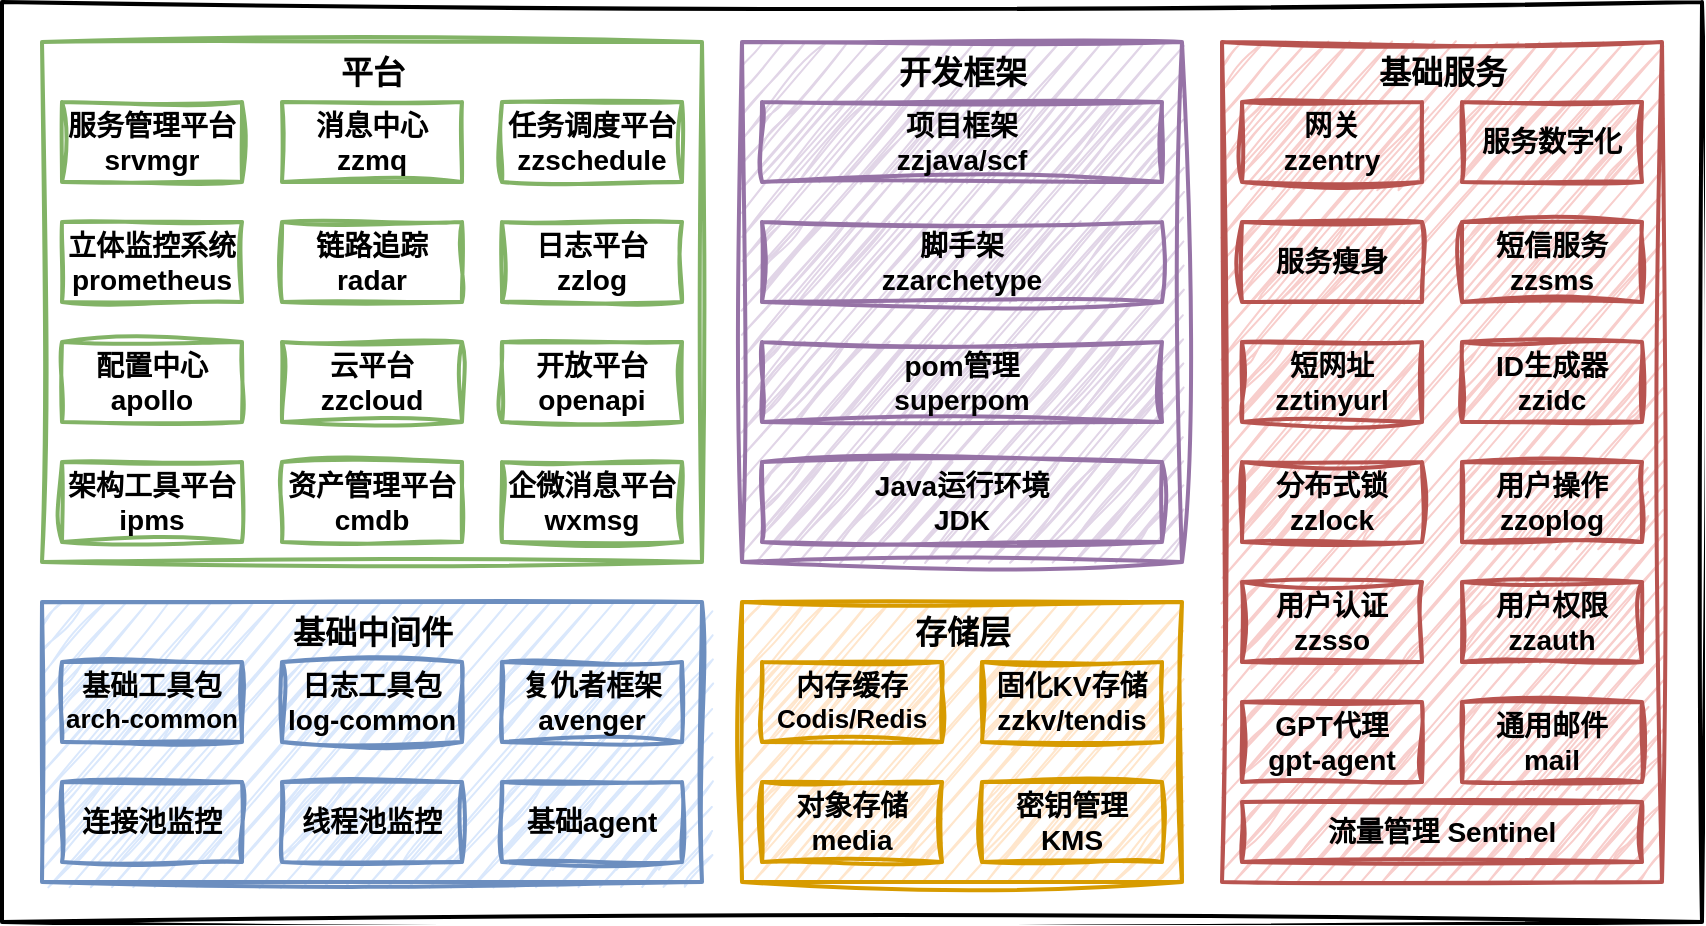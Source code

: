 <mxfile version="24.0.7" type="github">
  <diagram name="第 1 页" id="SzLL3QYjZRhpm81c2RgI">
    <mxGraphModel dx="979" dy="761" grid="1" gridSize="10" guides="1" tooltips="1" connect="1" arrows="1" fold="1" page="1" pageScale="1" pageWidth="827" pageHeight="1169" math="0" shadow="0">
      <root>
        <mxCell id="0" />
        <mxCell id="1" parent="0" />
        <mxCell id="pmjWqj78FuNZf2eYQH-d-1" value="" style="rounded=0;whiteSpace=wrap;html=1;fillColor=none;strokeWidth=2;sketch=1;curveFitting=1;jiggle=2;" vertex="1" parent="1">
          <mxGeometry x="80" y="160" width="850" height="460" as="geometry" />
        </mxCell>
        <mxCell id="pmjWqj78FuNZf2eYQH-d-2" value="" style="rounded=0;whiteSpace=wrap;html=1;fillColor=none;strokeWidth=2;strokeColor=#82b366;sketch=1;curveFitting=1;jiggle=2;" vertex="1" parent="1">
          <mxGeometry x="100" y="180" width="330" height="260" as="geometry" />
        </mxCell>
        <mxCell id="pmjWqj78FuNZf2eYQH-d-3" value="&lt;b&gt;&lt;font style=&quot;font-size: 16px;&quot;&gt;平台&lt;/font&gt;&lt;/b&gt;" style="text;html=1;align=center;verticalAlign=middle;resizable=0;points=[];autosize=1;strokeColor=none;fillColor=none;sketch=1;curveFitting=1;jiggle=2;" vertex="1" parent="1">
          <mxGeometry x="235" y="180" width="60" height="30" as="geometry" />
        </mxCell>
        <mxCell id="pmjWqj78FuNZf2eYQH-d-4" value="&lt;b&gt;&lt;font style=&quot;font-size: 14px;&quot;&gt;服务管理平台&lt;/font&gt;&lt;/b&gt;&lt;div&gt;&lt;b&gt;&lt;font style=&quot;font-size: 14px;&quot;&gt;srvmgr&lt;/font&gt;&lt;/b&gt;&lt;/div&gt;" style="rounded=0;whiteSpace=wrap;html=1;fillColor=none;strokeWidth=2;strokeColor=#82b366;sketch=1;curveFitting=1;jiggle=2;" vertex="1" parent="1">
          <mxGeometry x="110" y="210" width="90" height="40" as="geometry" />
        </mxCell>
        <mxCell id="pmjWqj78FuNZf2eYQH-d-5" value="&lt;span style=&quot;font-size: 14px;&quot;&gt;&lt;b&gt;消息中心&lt;/b&gt;&lt;/span&gt;&lt;br&gt;&lt;div&gt;&lt;span style=&quot;font-size: 14px;&quot;&gt;&lt;b&gt;zzmq&lt;/b&gt;&lt;/span&gt;&lt;/div&gt;" style="rounded=0;whiteSpace=wrap;html=1;fillColor=none;strokeWidth=2;strokeColor=#82b366;sketch=1;curveFitting=1;jiggle=2;" vertex="1" parent="1">
          <mxGeometry x="220" y="210" width="90" height="40" as="geometry" />
        </mxCell>
        <mxCell id="pmjWqj78FuNZf2eYQH-d-6" value="&lt;span style=&quot;font-size: 14px;&quot;&gt;&lt;b&gt;任务调度平台&lt;/b&gt;&lt;/span&gt;&lt;br&gt;&lt;div&gt;&lt;span style=&quot;font-size: 14px;&quot;&gt;&lt;b&gt;zzschedule&lt;/b&gt;&lt;/span&gt;&lt;/div&gt;" style="rounded=0;whiteSpace=wrap;html=1;fillColor=none;strokeWidth=2;strokeColor=#82b366;sketch=1;curveFitting=1;jiggle=2;" vertex="1" parent="1">
          <mxGeometry x="330" y="210" width="90" height="40" as="geometry" />
        </mxCell>
        <mxCell id="pmjWqj78FuNZf2eYQH-d-7" value="&lt;b&gt;&lt;font style=&quot;font-size: 14px;&quot;&gt;配置中心&lt;/font&gt;&lt;/b&gt;&lt;div&gt;&lt;b&gt;&lt;font style=&quot;font-size: 14px;&quot;&gt;apollo&lt;/font&gt;&lt;/b&gt;&lt;/div&gt;" style="rounded=0;whiteSpace=wrap;html=1;fillColor=none;strokeWidth=2;strokeColor=#82b366;sketch=1;curveFitting=1;jiggle=2;" vertex="1" parent="1">
          <mxGeometry x="110" y="330" width="90" height="40" as="geometry" />
        </mxCell>
        <mxCell id="pmjWqj78FuNZf2eYQH-d-8" value="&lt;span style=&quot;font-size: 14px;&quot;&gt;&lt;b&gt;云平台&lt;/b&gt;&lt;/span&gt;&lt;br&gt;&lt;div&gt;&lt;span style=&quot;font-size: 14px;&quot;&gt;&lt;b&gt;zzcloud&lt;/b&gt;&lt;/span&gt;&lt;/div&gt;" style="rounded=0;whiteSpace=wrap;html=1;fillColor=none;strokeWidth=2;strokeColor=#82b366;sketch=1;curveFitting=1;jiggle=2;" vertex="1" parent="1">
          <mxGeometry x="220" y="330" width="90" height="40" as="geometry" />
        </mxCell>
        <mxCell id="pmjWqj78FuNZf2eYQH-d-9" value="&lt;span style=&quot;font-size: 14px;&quot;&gt;&lt;b&gt;开放平台&lt;/b&gt;&lt;/span&gt;&lt;br&gt;&lt;div&gt;&lt;span style=&quot;font-size: 14px;&quot;&gt;&lt;b&gt;openapi&lt;/b&gt;&lt;/span&gt;&lt;/div&gt;" style="rounded=0;whiteSpace=wrap;html=1;fillColor=none;strokeWidth=2;strokeColor=#82b366;sketch=1;curveFitting=1;jiggle=2;" vertex="1" parent="1">
          <mxGeometry x="330" y="330" width="90" height="40" as="geometry" />
        </mxCell>
        <mxCell id="pmjWqj78FuNZf2eYQH-d-10" value="&lt;span style=&quot;font-size: 14px;&quot;&gt;&lt;b&gt;架构工具平台&lt;/b&gt;&lt;/span&gt;&lt;br&gt;&lt;div&gt;&lt;span style=&quot;font-size: 14px;&quot;&gt;&lt;b&gt;ipms&lt;/b&gt;&lt;/span&gt;&lt;/div&gt;" style="rounded=0;whiteSpace=wrap;html=1;fillColor=none;strokeWidth=2;strokeColor=#82b366;sketch=1;curveFitting=1;jiggle=2;" vertex="1" parent="1">
          <mxGeometry x="110" y="390" width="90" height="40" as="geometry" />
        </mxCell>
        <mxCell id="pmjWqj78FuNZf2eYQH-d-11" value="&lt;span style=&quot;font-size: 14px;&quot;&gt;&lt;b&gt;资产管理平台&lt;/b&gt;&lt;/span&gt;&lt;br&gt;&lt;div&gt;&lt;span style=&quot;font-size: 14px;&quot;&gt;&lt;b&gt;cmdb&lt;/b&gt;&lt;/span&gt;&lt;/div&gt;" style="rounded=0;whiteSpace=wrap;html=1;fillColor=none;strokeWidth=2;strokeColor=#82b366;sketch=1;curveFitting=1;jiggle=2;" vertex="1" parent="1">
          <mxGeometry x="220" y="390" width="90" height="40" as="geometry" />
        </mxCell>
        <mxCell id="pmjWqj78FuNZf2eYQH-d-12" value="&lt;span style=&quot;font-size: 14px;&quot;&gt;&lt;b&gt;企微消息平台&lt;/b&gt;&lt;/span&gt;&lt;br&gt;&lt;div&gt;&lt;span style=&quot;font-size: 14px;&quot;&gt;&lt;b&gt;wxmsg&lt;/b&gt;&lt;/span&gt;&lt;/div&gt;" style="rounded=0;whiteSpace=wrap;html=1;fillColor=none;strokeWidth=2;strokeColor=#82b366;sketch=1;curveFitting=1;jiggle=2;" vertex="1" parent="1">
          <mxGeometry x="330" y="390" width="90" height="40" as="geometry" />
        </mxCell>
        <mxCell id="pmjWqj78FuNZf2eYQH-d-14" value="&lt;b&gt;&lt;font style=&quot;font-size: 14px;&quot;&gt;立体监控系统&lt;/font&gt;&lt;/b&gt;&lt;div&gt;&lt;span style=&quot;font-size: 14px;&quot;&gt;&lt;b&gt;prometheus&lt;/b&gt;&lt;/span&gt;&lt;/div&gt;" style="rounded=0;whiteSpace=wrap;html=1;fillColor=none;strokeWidth=2;strokeColor=#82b366;sketch=1;curveFitting=1;jiggle=2;" vertex="1" parent="1">
          <mxGeometry x="110" y="270" width="90" height="40" as="geometry" />
        </mxCell>
        <mxCell id="pmjWqj78FuNZf2eYQH-d-15" value="&lt;span style=&quot;font-size: 14px;&quot;&gt;&lt;b&gt;链路追踪&lt;/b&gt;&lt;/span&gt;&lt;br&gt;&lt;div&gt;&lt;span style=&quot;font-size: 14px;&quot;&gt;&lt;b&gt;radar&lt;/b&gt;&lt;/span&gt;&lt;/div&gt;" style="rounded=0;whiteSpace=wrap;html=1;fillColor=none;strokeWidth=2;strokeColor=#82b366;sketch=1;curveFitting=1;jiggle=2;" vertex="1" parent="1">
          <mxGeometry x="220" y="270" width="90" height="40" as="geometry" />
        </mxCell>
        <mxCell id="pmjWqj78FuNZf2eYQH-d-16" value="&lt;span style=&quot;font-size: 14px;&quot;&gt;&lt;b&gt;日志平台&lt;/b&gt;&lt;/span&gt;&lt;br&gt;&lt;div&gt;&lt;span style=&quot;font-size: 14px;&quot;&gt;&lt;b&gt;zzlog&lt;/b&gt;&lt;/span&gt;&lt;/div&gt;" style="rounded=0;whiteSpace=wrap;html=1;fillColor=none;strokeWidth=2;strokeColor=#82b366;sketch=1;curveFitting=1;jiggle=2;" vertex="1" parent="1">
          <mxGeometry x="330" y="270" width="90" height="40" as="geometry" />
        </mxCell>
        <mxCell id="pmjWqj78FuNZf2eYQH-d-17" value="" style="rounded=0;whiteSpace=wrap;html=1;fillColor=#dae8fc;strokeWidth=2;strokeColor=#6c8ebf;sketch=1;curveFitting=1;jiggle=2;" vertex="1" parent="1">
          <mxGeometry x="100" y="460" width="330" height="140" as="geometry" />
        </mxCell>
        <mxCell id="pmjWqj78FuNZf2eYQH-d-18" value="&lt;span style=&quot;font-size: 16px;&quot;&gt;&lt;b&gt;基础中间件&lt;/b&gt;&lt;/span&gt;" style="text;html=1;align=center;verticalAlign=middle;resizable=0;points=[];autosize=1;strokeColor=none;fillColor=none;sketch=1;curveFitting=1;jiggle=2;" vertex="1" parent="1">
          <mxGeometry x="215" y="460" width="100" height="30" as="geometry" />
        </mxCell>
        <mxCell id="pmjWqj78FuNZf2eYQH-d-19" value="&lt;span style=&quot;font-size: 14px;&quot;&gt;&lt;b&gt;基础工具包&lt;/b&gt;&lt;/span&gt;&lt;div&gt;&lt;b style=&quot;&quot;&gt;&lt;font style=&quot;font-size: 13px;&quot;&gt;arch-common&lt;/font&gt;&lt;/b&gt;&lt;/div&gt;" style="rounded=0;whiteSpace=wrap;html=1;fillColor=#dae8fc;strokeWidth=2;strokeColor=#6c8ebf;sketch=1;curveFitting=1;jiggle=2;" vertex="1" parent="1">
          <mxGeometry x="110" y="490" width="90" height="40" as="geometry" />
        </mxCell>
        <mxCell id="pmjWqj78FuNZf2eYQH-d-20" value="&lt;span style=&quot;font-size: 14px;&quot;&gt;&lt;b&gt;日志工具包&lt;/b&gt;&lt;/span&gt;&lt;br&gt;&lt;div&gt;&lt;span style=&quot;font-size: 14px;&quot;&gt;&lt;b&gt;log-common&lt;/b&gt;&lt;/span&gt;&lt;/div&gt;" style="rounded=0;whiteSpace=wrap;html=1;fillColor=#dae8fc;strokeWidth=2;strokeColor=#6c8ebf;sketch=1;curveFitting=1;jiggle=2;" vertex="1" parent="1">
          <mxGeometry x="220" y="490" width="90" height="40" as="geometry" />
        </mxCell>
        <mxCell id="pmjWqj78FuNZf2eYQH-d-21" value="&lt;span style=&quot;font-size: 14px;&quot;&gt;&lt;b&gt;复仇者框架&lt;/b&gt;&lt;/span&gt;&lt;br&gt;&lt;div&gt;&lt;span style=&quot;font-size: 14px;&quot;&gt;&lt;b&gt;avenger&lt;/b&gt;&lt;/span&gt;&lt;/div&gt;" style="rounded=0;whiteSpace=wrap;html=1;fillColor=#dae8fc;strokeWidth=2;strokeColor=#6c8ebf;sketch=1;curveFitting=1;jiggle=2;" vertex="1" parent="1">
          <mxGeometry x="330" y="490" width="90" height="40" as="geometry" />
        </mxCell>
        <mxCell id="pmjWqj78FuNZf2eYQH-d-28" value="&lt;b&gt;&lt;font style=&quot;font-size: 14px;&quot;&gt;连接池监控&lt;/font&gt;&lt;/b&gt;" style="rounded=0;whiteSpace=wrap;html=1;fillColor=#dae8fc;strokeWidth=2;strokeColor=#6c8ebf;sketch=1;curveFitting=1;jiggle=2;" vertex="1" parent="1">
          <mxGeometry x="110" y="550" width="90" height="40" as="geometry" />
        </mxCell>
        <mxCell id="pmjWqj78FuNZf2eYQH-d-29" value="&lt;span style=&quot;font-size: 14px;&quot;&gt;&lt;b&gt;线程池监控&lt;/b&gt;&lt;/span&gt;" style="rounded=0;whiteSpace=wrap;html=1;fillColor=#dae8fc;strokeWidth=2;strokeColor=#6c8ebf;sketch=1;curveFitting=1;jiggle=2;" vertex="1" parent="1">
          <mxGeometry x="220" y="550" width="90" height="40" as="geometry" />
        </mxCell>
        <mxCell id="pmjWqj78FuNZf2eYQH-d-30" value="&lt;span style=&quot;font-size: 14px;&quot;&gt;&lt;b&gt;基础agent&lt;/b&gt;&lt;/span&gt;" style="rounded=0;whiteSpace=wrap;html=1;fillColor=#dae8fc;strokeWidth=2;strokeColor=#6c8ebf;sketch=1;curveFitting=1;jiggle=2;" vertex="1" parent="1">
          <mxGeometry x="330" y="550" width="90" height="40" as="geometry" />
        </mxCell>
        <mxCell id="pmjWqj78FuNZf2eYQH-d-31" value="" style="rounded=0;whiteSpace=wrap;html=1;fillColor=#e1d5e7;strokeWidth=2;strokeColor=#9673a6;sketch=1;curveFitting=1;jiggle=2;" vertex="1" parent="1">
          <mxGeometry x="450" y="180" width="220" height="260" as="geometry" />
        </mxCell>
        <mxCell id="pmjWqj78FuNZf2eYQH-d-32" value="&lt;b&gt;&lt;font style=&quot;font-size: 16px;&quot;&gt;开发框架&lt;/font&gt;&lt;/b&gt;" style="text;html=1;align=center;verticalAlign=middle;resizable=0;points=[];autosize=1;strokeColor=none;fillColor=none;sketch=1;curveFitting=1;jiggle=2;" vertex="1" parent="1">
          <mxGeometry x="515" y="180" width="90" height="30" as="geometry" />
        </mxCell>
        <mxCell id="pmjWqj78FuNZf2eYQH-d-33" value="&lt;div&gt;&lt;b&gt;&lt;font style=&quot;font-size: 14px;&quot;&gt;项目框架&lt;/font&gt;&lt;/b&gt;&lt;/div&gt;&lt;b&gt;&lt;font style=&quot;font-size: 14px;&quot;&gt;zzjava/scf&lt;/font&gt;&lt;/b&gt;" style="rounded=0;whiteSpace=wrap;html=1;fillColor=#e1d5e7;strokeWidth=2;strokeColor=#9673a6;sketch=1;curveFitting=1;jiggle=2;" vertex="1" parent="1">
          <mxGeometry x="460" y="210" width="200" height="40" as="geometry" />
        </mxCell>
        <mxCell id="pmjWqj78FuNZf2eYQH-d-36" value="&lt;b&gt;&lt;font style=&quot;font-size: 14px;&quot;&gt;pom管理&lt;/font&gt;&lt;/b&gt;&lt;div&gt;&lt;span style=&quot;font-size: 14px;&quot;&gt;&lt;b&gt;superpom&lt;/b&gt;&lt;/span&gt;&lt;/div&gt;" style="rounded=0;whiteSpace=wrap;html=1;fillColor=#e1d5e7;strokeWidth=2;strokeColor=#9673a6;sketch=1;curveFitting=1;jiggle=2;" vertex="1" parent="1">
          <mxGeometry x="460" y="330" width="200" height="40" as="geometry" />
        </mxCell>
        <mxCell id="pmjWqj78FuNZf2eYQH-d-39" value="&lt;span style=&quot;font-size: 14px;&quot;&gt;&lt;b&gt;Java运行环境&lt;/b&gt;&lt;/span&gt;&lt;br&gt;&lt;div&gt;&lt;span style=&quot;font-size: 14px;&quot;&gt;&lt;b&gt;JDK&lt;/b&gt;&lt;/span&gt;&lt;/div&gt;" style="rounded=0;whiteSpace=wrap;html=1;fillColor=#e1d5e7;strokeWidth=2;strokeColor=#9673a6;sketch=1;curveFitting=1;jiggle=2;" vertex="1" parent="1">
          <mxGeometry x="460" y="390" width="200" height="40" as="geometry" />
        </mxCell>
        <mxCell id="pmjWqj78FuNZf2eYQH-d-42" value="&lt;b&gt;&lt;font style=&quot;font-size: 14px;&quot;&gt;脚手架&lt;/font&gt;&lt;/b&gt;&lt;div&gt;&lt;span style=&quot;font-size: 14px;&quot;&gt;&lt;b&gt;zzarchetype&lt;/b&gt;&lt;/span&gt;&lt;/div&gt;" style="rounded=0;whiteSpace=wrap;html=1;fillColor=#e1d5e7;strokeWidth=2;strokeColor=#9673a6;sketch=1;curveFitting=1;jiggle=2;" vertex="1" parent="1">
          <mxGeometry x="460" y="270" width="200" height="40" as="geometry" />
        </mxCell>
        <mxCell id="pmjWqj78FuNZf2eYQH-d-45" value="" style="rounded=0;whiteSpace=wrap;html=1;fillColor=#ffe6cc;strokeWidth=2;strokeColor=#d79b00;sketch=1;curveFitting=1;jiggle=2;" vertex="1" parent="1">
          <mxGeometry x="450" y="460" width="220" height="140" as="geometry" />
        </mxCell>
        <mxCell id="pmjWqj78FuNZf2eYQH-d-46" value="&lt;span style=&quot;font-size: 16px;&quot;&gt;&lt;b&gt;存储层&lt;/b&gt;&lt;/span&gt;" style="text;html=1;align=center;verticalAlign=middle;resizable=0;points=[];autosize=1;strokeColor=none;fillColor=none;sketch=1;curveFitting=1;jiggle=2;" vertex="1" parent="1">
          <mxGeometry x="525" y="460" width="70" height="30" as="geometry" />
        </mxCell>
        <mxCell id="pmjWqj78FuNZf2eYQH-d-47" value="&lt;span style=&quot;font-size: 14px;&quot;&gt;&lt;b&gt;内存缓存&lt;/b&gt;&lt;/span&gt;&lt;div&gt;&lt;b style=&quot;&quot;&gt;&lt;font style=&quot;font-size: 13px;&quot;&gt;Codis/Redis&lt;/font&gt;&lt;/b&gt;&lt;/div&gt;" style="rounded=0;whiteSpace=wrap;html=1;fillColor=#ffe6cc;strokeWidth=2;strokeColor=#d79b00;sketch=1;curveFitting=1;jiggle=2;" vertex="1" parent="1">
          <mxGeometry x="460" y="490" width="90" height="40" as="geometry" />
        </mxCell>
        <mxCell id="pmjWqj78FuNZf2eYQH-d-48" value="&lt;span style=&quot;font-size: 14px;&quot;&gt;&lt;b&gt;固化KV存储&lt;/b&gt;&lt;/span&gt;&lt;br&gt;&lt;div&gt;&lt;span style=&quot;font-size: 14px;&quot;&gt;&lt;b&gt;zzkv/tendis&lt;/b&gt;&lt;/span&gt;&lt;/div&gt;" style="rounded=0;whiteSpace=wrap;html=1;fillColor=#ffe6cc;strokeWidth=2;strokeColor=#d79b00;sketch=1;curveFitting=1;jiggle=2;" vertex="1" parent="1">
          <mxGeometry x="570" y="490" width="90" height="40" as="geometry" />
        </mxCell>
        <mxCell id="pmjWqj78FuNZf2eYQH-d-49" value="&lt;span style=&quot;font-size: 14px;&quot;&gt;&lt;b&gt;对象存储&lt;/b&gt;&lt;/span&gt;&lt;br&gt;&lt;div&gt;&lt;span style=&quot;font-size: 14px;&quot;&gt;&lt;b&gt;media&lt;/b&gt;&lt;/span&gt;&lt;/div&gt;" style="rounded=0;whiteSpace=wrap;html=1;fillColor=#ffe6cc;strokeWidth=2;strokeColor=#d79b00;sketch=1;curveFitting=1;jiggle=2;" vertex="1" parent="1">
          <mxGeometry x="460" y="550" width="90" height="40" as="geometry" />
        </mxCell>
        <mxCell id="pmjWqj78FuNZf2eYQH-d-53" value="&lt;span style=&quot;font-size: 14px;&quot;&gt;&lt;b&gt;密钥管理&lt;/b&gt;&lt;/span&gt;&lt;br&gt;&lt;div&gt;&lt;span style=&quot;font-size: 14px;&quot;&gt;&lt;b&gt;KMS&lt;/b&gt;&lt;/span&gt;&lt;/div&gt;" style="rounded=0;whiteSpace=wrap;html=1;fillColor=#ffe6cc;strokeWidth=2;strokeColor=#d79b00;sketch=1;curveFitting=1;jiggle=2;" vertex="1" parent="1">
          <mxGeometry x="570" y="550" width="90" height="40" as="geometry" />
        </mxCell>
        <mxCell id="pmjWqj78FuNZf2eYQH-d-54" value="" style="rounded=0;whiteSpace=wrap;html=1;fillColor=#f8cecc;strokeWidth=2;strokeColor=#b85450;sketch=1;curveFitting=1;jiggle=2;" vertex="1" parent="1">
          <mxGeometry x="690" y="180" width="220" height="420" as="geometry" />
        </mxCell>
        <mxCell id="pmjWqj78FuNZf2eYQH-d-55" value="&lt;span style=&quot;font-size: 16px;&quot;&gt;&lt;b&gt;基础服务&lt;/b&gt;&lt;/span&gt;" style="text;html=1;align=center;verticalAlign=middle;resizable=0;points=[];autosize=1;strokeColor=none;fillColor=none;sketch=1;curveFitting=1;jiggle=2;" vertex="1" parent="1">
          <mxGeometry x="755" y="180" width="90" height="30" as="geometry" />
        </mxCell>
        <mxCell id="pmjWqj78FuNZf2eYQH-d-56" value="&lt;b&gt;&lt;font style=&quot;font-size: 14px;&quot;&gt;网关&lt;/font&gt;&lt;/b&gt;&lt;div&gt;&lt;b&gt;&lt;font style=&quot;font-size: 14px;&quot;&gt;zzentry&lt;/font&gt;&lt;/b&gt;&lt;/div&gt;" style="rounded=0;whiteSpace=wrap;html=1;fillColor=#f8cecc;strokeWidth=2;strokeColor=#b85450;sketch=1;curveFitting=1;jiggle=2;" vertex="1" parent="1">
          <mxGeometry x="700" y="210" width="90" height="40" as="geometry" />
        </mxCell>
        <mxCell id="pmjWqj78FuNZf2eYQH-d-57" value="&lt;span style=&quot;font-size: 14px;&quot;&gt;&lt;b&gt;服务数字化&lt;/b&gt;&lt;/span&gt;" style="rounded=0;whiteSpace=wrap;html=1;fillColor=#f8cecc;strokeWidth=2;strokeColor=#b85450;sketch=1;curveFitting=1;jiggle=2;" vertex="1" parent="1">
          <mxGeometry x="810" y="210" width="90" height="40" as="geometry" />
        </mxCell>
        <mxCell id="pmjWqj78FuNZf2eYQH-d-58" value="&lt;span style=&quot;font-size: 14px;&quot;&gt;&lt;b&gt;短信服务&lt;/b&gt;&lt;/span&gt;&lt;br&gt;&lt;div&gt;&lt;span style=&quot;font-size: 14px;&quot;&gt;&lt;b&gt;zzsms&lt;/b&gt;&lt;/span&gt;&lt;/div&gt;" style="rounded=0;whiteSpace=wrap;html=1;fillColor=#f8cecc;strokeWidth=2;strokeColor=#b85450;sketch=1;curveFitting=1;jiggle=2;" vertex="1" parent="1">
          <mxGeometry x="810" y="270" width="90" height="40" as="geometry" />
        </mxCell>
        <mxCell id="pmjWqj78FuNZf2eYQH-d-59" value="&lt;b&gt;&lt;font style=&quot;font-size: 14px;&quot;&gt;用户认证&lt;/font&gt;&lt;/b&gt;&lt;div&gt;&lt;b&gt;&lt;font style=&quot;font-size: 14px;&quot;&gt;zzsso&lt;/font&gt;&lt;/b&gt;&lt;/div&gt;" style="rounded=0;whiteSpace=wrap;html=1;fillColor=#f8cecc;strokeWidth=2;strokeColor=#b85450;sketch=1;curveFitting=1;jiggle=2;" vertex="1" parent="1">
          <mxGeometry x="700" y="450" width="90" height="40" as="geometry" />
        </mxCell>
        <mxCell id="pmjWqj78FuNZf2eYQH-d-60" value="&lt;span style=&quot;font-size: 14px;&quot;&gt;&lt;b&gt;用户权限&lt;/b&gt;&lt;/span&gt;&lt;br&gt;&lt;div&gt;&lt;span style=&quot;font-size: 14px;&quot;&gt;&lt;b&gt;zzauth&lt;/b&gt;&lt;/span&gt;&lt;/div&gt;" style="rounded=0;whiteSpace=wrap;html=1;fillColor=#f8cecc;strokeWidth=2;strokeColor=#b85450;sketch=1;curveFitting=1;jiggle=2;" vertex="1" parent="1">
          <mxGeometry x="810" y="450" width="90" height="40" as="geometry" />
        </mxCell>
        <mxCell id="pmjWqj78FuNZf2eYQH-d-61" value="&lt;span style=&quot;font-size: 14px;&quot;&gt;&lt;b&gt;用户操作&lt;/b&gt;&lt;/span&gt;&lt;br&gt;&lt;div&gt;&lt;span style=&quot;font-size: 14px;&quot;&gt;&lt;b&gt;zzoplog&lt;/b&gt;&lt;/span&gt;&lt;/div&gt;" style="rounded=0;whiteSpace=wrap;html=1;fillColor=#f8cecc;strokeWidth=2;strokeColor=#b85450;sketch=1;curveFitting=1;jiggle=2;" vertex="1" parent="1">
          <mxGeometry x="810" y="390" width="90" height="40" as="geometry" />
        </mxCell>
        <mxCell id="pmjWqj78FuNZf2eYQH-d-62" value="&lt;span style=&quot;font-size: 14px;&quot;&gt;&lt;b&gt;服务瘦身&lt;/b&gt;&lt;/span&gt;" style="rounded=0;whiteSpace=wrap;html=1;fillColor=#f8cecc;strokeWidth=2;strokeColor=#b85450;sketch=1;curveFitting=1;jiggle=2;" vertex="1" parent="1">
          <mxGeometry x="700" y="270" width="90" height="40" as="geometry" />
        </mxCell>
        <mxCell id="pmjWqj78FuNZf2eYQH-d-63" value="&lt;span style=&quot;font-size: 14px;&quot;&gt;&lt;b&gt;GPT代理&lt;/b&gt;&lt;/span&gt;&lt;br&gt;&lt;div&gt;&lt;span style=&quot;font-size: 14px;&quot;&gt;&lt;b&gt;gpt-agent&lt;/b&gt;&lt;/span&gt;&lt;/div&gt;" style="rounded=0;whiteSpace=wrap;html=1;fillColor=#f8cecc;strokeWidth=2;strokeColor=#b85450;sketch=1;curveFitting=1;jiggle=2;" vertex="1" parent="1">
          <mxGeometry x="700" y="510" width="90" height="40" as="geometry" />
        </mxCell>
        <mxCell id="pmjWqj78FuNZf2eYQH-d-64" value="&lt;span style=&quot;font-size: 14px;&quot;&gt;&lt;b&gt;通用邮件&lt;/b&gt;&lt;/span&gt;&lt;br&gt;&lt;div&gt;&lt;span style=&quot;font-size: 14px;&quot;&gt;&lt;b&gt;mail&lt;/b&gt;&lt;/span&gt;&lt;/div&gt;" style="rounded=0;whiteSpace=wrap;html=1;fillColor=#f8cecc;strokeWidth=2;strokeColor=#b85450;sketch=1;curveFitting=1;jiggle=2;" vertex="1" parent="1">
          <mxGeometry x="810" y="510" width="90" height="40" as="geometry" />
        </mxCell>
        <mxCell id="pmjWqj78FuNZf2eYQH-d-65" value="&lt;span style=&quot;font-size: 14px;&quot;&gt;&lt;b&gt;ID生成器&lt;/b&gt;&lt;/span&gt;&lt;br&gt;&lt;div&gt;&lt;span style=&quot;font-size: 14px;&quot;&gt;&lt;b&gt;zzidc&lt;/b&gt;&lt;/span&gt;&lt;/div&gt;" style="rounded=0;whiteSpace=wrap;html=1;fillColor=#f8cecc;strokeWidth=2;strokeColor=#b85450;sketch=1;curveFitting=1;jiggle=2;" vertex="1" parent="1">
          <mxGeometry x="810" y="330" width="90" height="40" as="geometry" />
        </mxCell>
        <mxCell id="pmjWqj78FuNZf2eYQH-d-66" value="&lt;span style=&quot;font-size: 14px;&quot;&gt;&lt;b&gt;分布式锁&lt;/b&gt;&lt;/span&gt;&lt;br&gt;&lt;div&gt;&lt;span style=&quot;font-size: 14px;&quot;&gt;&lt;b&gt;zzlock&lt;/b&gt;&lt;/span&gt;&lt;/div&gt;" style="rounded=0;whiteSpace=wrap;html=1;fillColor=#f8cecc;strokeWidth=2;strokeColor=#b85450;sketch=1;curveFitting=1;jiggle=2;" vertex="1" parent="1">
          <mxGeometry x="700" y="390" width="90" height="40" as="geometry" />
        </mxCell>
        <mxCell id="pmjWqj78FuNZf2eYQH-d-67" value="&lt;span style=&quot;font-size: 14px;&quot;&gt;&lt;b&gt;短网址&lt;/b&gt;&lt;/span&gt;&lt;br&gt;&lt;div&gt;&lt;span style=&quot;font-size: 14px;&quot;&gt;&lt;b&gt;zztinyurl&lt;/b&gt;&lt;/span&gt;&lt;/div&gt;" style="rounded=0;whiteSpace=wrap;html=1;fillColor=#f8cecc;strokeWidth=2;strokeColor=#b85450;sketch=1;curveFitting=1;jiggle=2;" vertex="1" parent="1">
          <mxGeometry x="700" y="330" width="90" height="40" as="geometry" />
        </mxCell>
        <mxCell id="pmjWqj78FuNZf2eYQH-d-68" value="&lt;span style=&quot;font-size: 14px;&quot;&gt;&lt;b&gt;流量管理 Sentinel&lt;/b&gt;&lt;/span&gt;" style="rounded=0;whiteSpace=wrap;html=1;fillColor=#f8cecc;strokeWidth=2;strokeColor=#b85450;sketch=1;curveFitting=1;jiggle=2;" vertex="1" parent="1">
          <mxGeometry x="700" y="560" width="200" height="30" as="geometry" />
        </mxCell>
      </root>
    </mxGraphModel>
  </diagram>
</mxfile>
